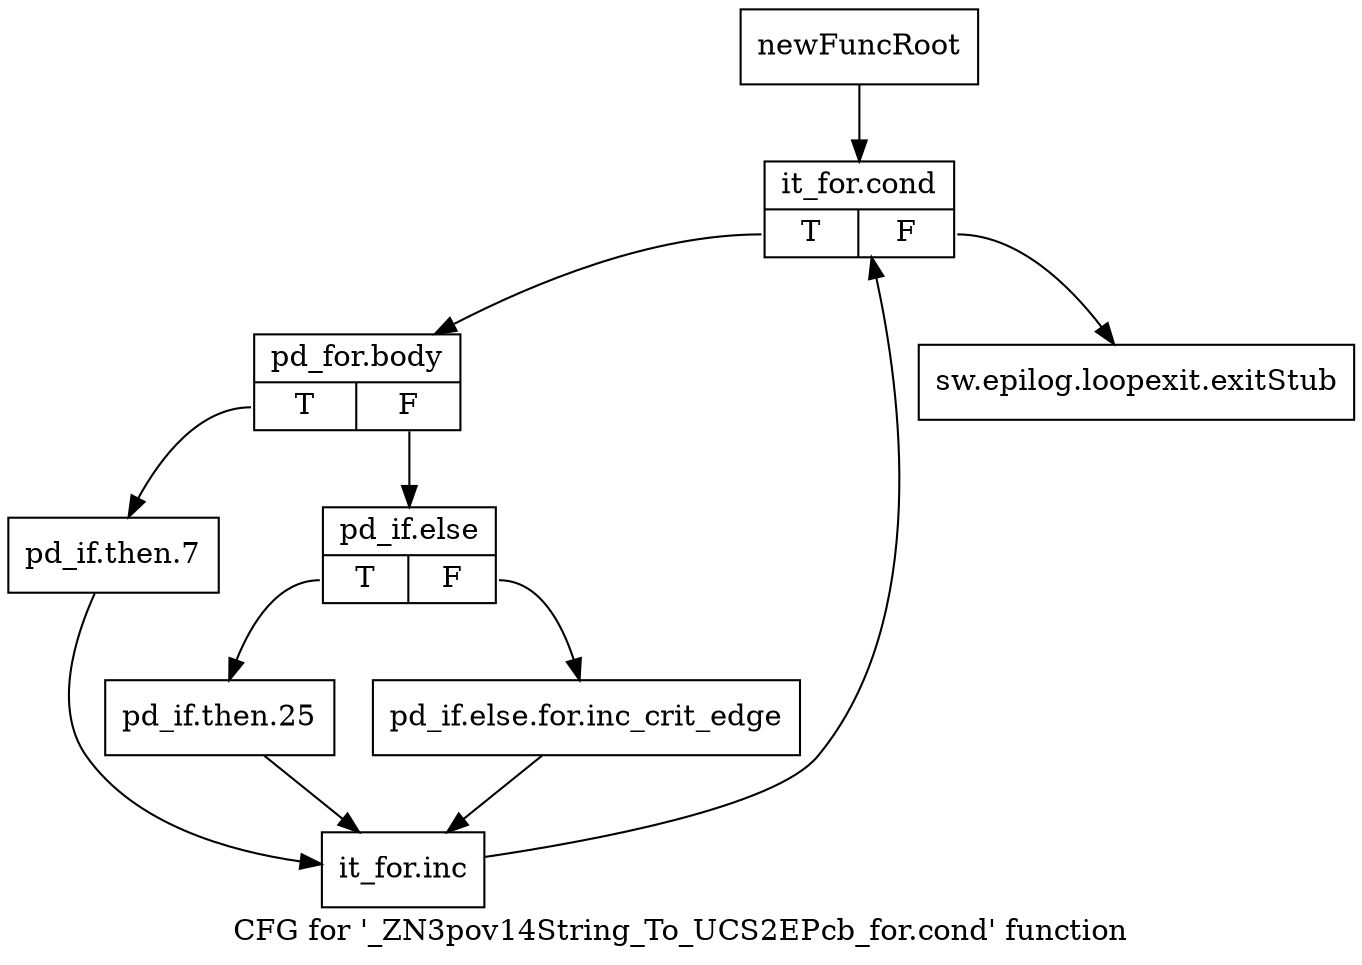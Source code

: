 digraph "CFG for '_ZN3pov14String_To_UCS2EPcb_for.cond' function" {
	label="CFG for '_ZN3pov14String_To_UCS2EPcb_for.cond' function";

	Node0x282e500 [shape=record,label="{newFuncRoot}"];
	Node0x282e500 -> Node0x282e5a0;
	Node0x282e550 [shape=record,label="{sw.epilog.loopexit.exitStub}"];
	Node0x282e5a0 [shape=record,label="{it_for.cond|{<s0>T|<s1>F}}"];
	Node0x282e5a0:s0 -> Node0x282e5f0;
	Node0x282e5a0:s1 -> Node0x282e550;
	Node0x282e5f0 [shape=record,label="{pd_for.body|{<s0>T|<s1>F}}"];
	Node0x282e5f0:s0 -> Node0x282e730;
	Node0x282e5f0:s1 -> Node0x282e640;
	Node0x282e640 [shape=record,label="{pd_if.else|{<s0>T|<s1>F}}"];
	Node0x282e640:s0 -> Node0x282e6e0;
	Node0x282e640:s1 -> Node0x282e690;
	Node0x282e690 [shape=record,label="{pd_if.else.for.inc_crit_edge}"];
	Node0x282e690 -> Node0x282e780;
	Node0x282e6e0 [shape=record,label="{pd_if.then.25}"];
	Node0x282e6e0 -> Node0x282e780;
	Node0x282e730 [shape=record,label="{pd_if.then.7}"];
	Node0x282e730 -> Node0x282e780;
	Node0x282e780 [shape=record,label="{it_for.inc}"];
	Node0x282e780 -> Node0x282e5a0;
}
